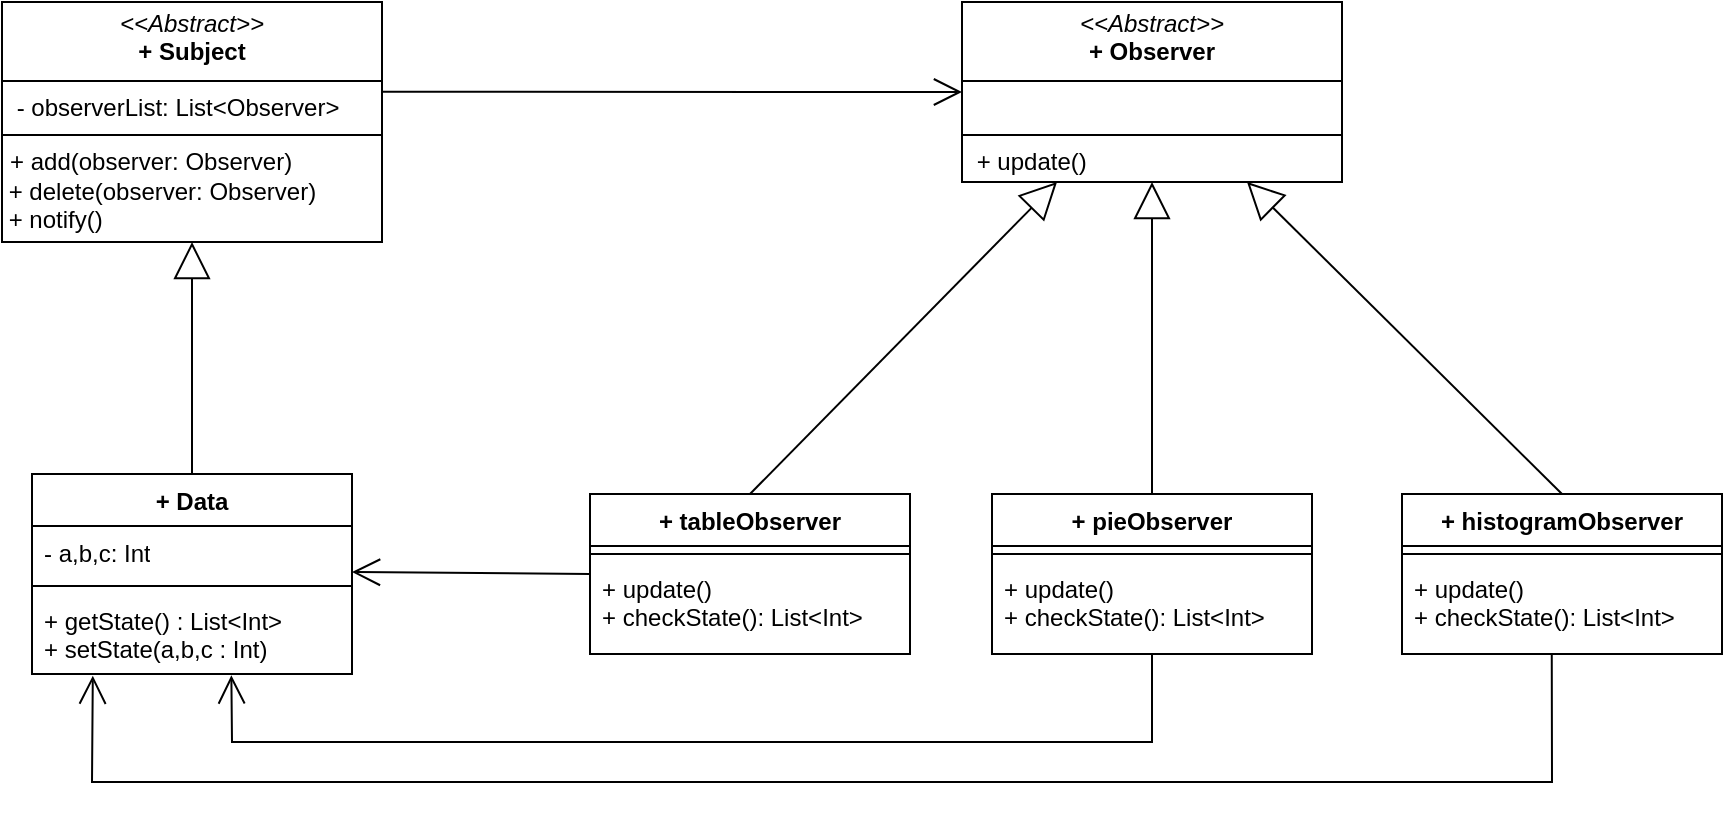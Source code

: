 <mxfile version="26.1.1">
  <diagram name="Page-1" id="mnBK56aFDxadG4d0JKQJ">
    <mxGraphModel dx="1200" dy="775" grid="1" gridSize="10" guides="1" tooltips="1" connect="1" arrows="1" fold="1" page="1" pageScale="1" pageWidth="570" pageHeight="940" math="0" shadow="0">
      <root>
        <mxCell id="0" />
        <mxCell id="1" parent="0" />
        <mxCell id="WHYjxWJRfi_5MJf1iiia-1" value="+ tableObserver" style="swimlane;fontStyle=1;align=center;verticalAlign=top;childLayout=stackLayout;horizontal=1;startSize=26;horizontalStack=0;resizeParent=1;resizeParentMax=0;resizeLast=0;collapsible=1;marginBottom=0;whiteSpace=wrap;html=1;" vertex="1" parent="1">
          <mxGeometry x="369" y="296" width="160" height="80" as="geometry" />
        </mxCell>
        <mxCell id="WHYjxWJRfi_5MJf1iiia-2" value="" style="line;strokeWidth=1;fillColor=none;align=left;verticalAlign=middle;spacingTop=-1;spacingLeft=3;spacingRight=3;rotatable=0;labelPosition=right;points=[];portConstraint=eastwest;strokeColor=inherit;" vertex="1" parent="WHYjxWJRfi_5MJf1iiia-1">
          <mxGeometry y="26" width="160" height="8" as="geometry" />
        </mxCell>
        <mxCell id="WHYjxWJRfi_5MJf1iiia-3" value="+ update()&lt;div&gt;+ checkState(&lt;span style=&quot;background-color: transparent; color: light-dark(rgb(0, 0, 0), rgb(255, 255, 255));&quot;&gt;): List&amp;lt;Int&amp;gt;&lt;/span&gt;&lt;/div&gt;" style="text;strokeColor=none;fillColor=none;align=left;verticalAlign=top;spacingLeft=4;spacingRight=4;overflow=hidden;rotatable=0;points=[[0,0.5],[1,0.5]];portConstraint=eastwest;whiteSpace=wrap;html=1;" vertex="1" parent="WHYjxWJRfi_5MJf1iiia-1">
          <mxGeometry y="34" width="160" height="46" as="geometry" />
        </mxCell>
        <mxCell id="WHYjxWJRfi_5MJf1iiia-4" value="+ Data" style="swimlane;fontStyle=1;align=center;verticalAlign=top;childLayout=stackLayout;horizontal=1;startSize=26;horizontalStack=0;resizeParent=1;resizeParentMax=0;resizeLast=0;collapsible=1;marginBottom=0;whiteSpace=wrap;html=1;" vertex="1" parent="1">
          <mxGeometry x="90" y="286" width="160" height="100" as="geometry" />
        </mxCell>
        <mxCell id="WHYjxWJRfi_5MJf1iiia-5" value="- a,b,c: Int" style="text;strokeColor=none;fillColor=none;align=left;verticalAlign=top;spacingLeft=4;spacingRight=4;overflow=hidden;rotatable=0;points=[[0,0.5],[1,0.5]];portConstraint=eastwest;whiteSpace=wrap;html=1;" vertex="1" parent="WHYjxWJRfi_5MJf1iiia-4">
          <mxGeometry y="26" width="160" height="26" as="geometry" />
        </mxCell>
        <mxCell id="WHYjxWJRfi_5MJf1iiia-6" value="" style="line;strokeWidth=1;fillColor=none;align=left;verticalAlign=middle;spacingTop=-1;spacingLeft=3;spacingRight=3;rotatable=0;labelPosition=right;points=[];portConstraint=eastwest;strokeColor=inherit;" vertex="1" parent="WHYjxWJRfi_5MJf1iiia-4">
          <mxGeometry y="52" width="160" height="8" as="geometry" />
        </mxCell>
        <mxCell id="WHYjxWJRfi_5MJf1iiia-7" value="+ getState() : List&amp;lt;Int&amp;gt;&lt;div&gt;+ setState(a,b,c : Int)&lt;/div&gt;" style="text;strokeColor=none;fillColor=none;align=left;verticalAlign=top;spacingLeft=4;spacingRight=4;overflow=hidden;rotatable=0;points=[[0,0.5],[1,0.5]];portConstraint=eastwest;whiteSpace=wrap;html=1;" vertex="1" parent="WHYjxWJRfi_5MJf1iiia-4">
          <mxGeometry y="60" width="160" height="40" as="geometry" />
        </mxCell>
        <mxCell id="WHYjxWJRfi_5MJf1iiia-8" value="" style="endArrow=block;endSize=16;endFill=0;html=1;rounded=0;entryX=0.5;entryY=1;entryDx=0;entryDy=0;exitX=0.5;exitY=0;exitDx=0;exitDy=0;" edge="1" parent="1" source="WHYjxWJRfi_5MJf1iiia-4" target="WHYjxWJRfi_5MJf1iiia-10">
          <mxGeometry width="160" relative="1" as="geometry">
            <mxPoint x="170" y="370" as="sourcePoint" />
            <mxPoint x="170" y="190" as="targetPoint" />
          </mxGeometry>
        </mxCell>
        <mxCell id="WHYjxWJRfi_5MJf1iiia-9" value="" style="endArrow=block;endSize=16;endFill=0;html=1;rounded=0;entryX=0.25;entryY=1;entryDx=0;entryDy=0;exitX=0.5;exitY=0;exitDx=0;exitDy=0;" edge="1" parent="1" source="WHYjxWJRfi_5MJf1iiia-1" target="WHYjxWJRfi_5MJf1iiia-11">
          <mxGeometry width="160" relative="1" as="geometry">
            <mxPoint x="429.77" y="390" as="sourcePoint" />
            <mxPoint x="430" y="290" as="targetPoint" />
          </mxGeometry>
        </mxCell>
        <mxCell id="WHYjxWJRfi_5MJf1iiia-10" value="&lt;p style=&quot;margin:0px;margin-top:4px;text-align:center;&quot;&gt;&lt;i&gt;&amp;lt;&amp;lt;Abstract&amp;gt;&amp;gt;&lt;/i&gt;&lt;br&gt;&lt;b&gt;+ Subject&lt;/b&gt;&lt;/p&gt;&lt;hr size=&quot;1&quot; style=&quot;border-style:solid;&quot;&gt;&lt;p style=&quot;margin:0px;margin-left:4px;&quot;&gt;&amp;nbsp;- observerList: List&amp;lt;Observer&amp;gt;&lt;/p&gt;&lt;hr size=&quot;1&quot; style=&quot;border-style:solid;&quot;&gt;&lt;p style=&quot;margin:0px;margin-left:4px;&quot;&gt;+ add(observer: Observer)&lt;/p&gt;&lt;div&gt;&amp;nbsp;+ delete(observer: Observer)&amp;nbsp;&lt;/div&gt;&lt;div&gt;&amp;nbsp;+ notify()&lt;/div&gt;" style="verticalAlign=top;align=left;overflow=fill;html=1;whiteSpace=wrap;fillColor=none;" vertex="1" parent="1">
          <mxGeometry x="75" y="50" width="190" height="120" as="geometry" />
        </mxCell>
        <mxCell id="WHYjxWJRfi_5MJf1iiia-11" value="&lt;p style=&quot;margin:0px;margin-top:4px;text-align:center;&quot;&gt;&lt;i&gt;&amp;lt;&amp;lt;Abstract&amp;gt;&amp;gt;&lt;/i&gt;&lt;br&gt;&lt;b&gt;+ Observer&lt;/b&gt;&lt;/p&gt;&lt;hr size=&quot;1&quot; style=&quot;border-style:solid;&quot;&gt;&lt;p style=&quot;margin:0px;margin-left:4px;&quot;&gt;&lt;br&gt;&lt;/p&gt;&lt;hr size=&quot;1&quot; style=&quot;border-style:solid;&quot;&gt;&lt;p style=&quot;margin:0px;margin-left:4px;&quot;&gt;&amp;nbsp;+ update()&lt;/p&gt;" style="verticalAlign=top;align=left;overflow=fill;html=1;whiteSpace=wrap;fillColor=none;" vertex="1" parent="1">
          <mxGeometry x="555" y="50" width="190" height="90" as="geometry" />
        </mxCell>
        <mxCell id="WHYjxWJRfi_5MJf1iiia-12" value="" style="endArrow=open;endFill=1;endSize=12;html=1;rounded=0;exitX=0;exitY=0.5;exitDx=0;exitDy=0;" edge="1" parent="1" source="WHYjxWJRfi_5MJf1iiia-1">
          <mxGeometry width="160" relative="1" as="geometry">
            <mxPoint x="230" y="350" as="sourcePoint" />
            <mxPoint x="250" y="335" as="targetPoint" />
          </mxGeometry>
        </mxCell>
        <mxCell id="WHYjxWJRfi_5MJf1iiia-13" value="" style="endArrow=open;endFill=1;endSize=12;html=1;rounded=0;exitX=0.998;exitY=0.374;exitDx=0;exitDy=0;entryX=0;entryY=0.5;entryDx=0;entryDy=0;exitPerimeter=0;" edge="1" parent="1" source="WHYjxWJRfi_5MJf1iiia-10" target="WHYjxWJRfi_5MJf1iiia-11">
          <mxGeometry width="160" relative="1" as="geometry">
            <mxPoint x="350" y="291" as="sourcePoint" />
            <mxPoint x="250" y="290" as="targetPoint" />
          </mxGeometry>
        </mxCell>
        <mxCell id="WHYjxWJRfi_5MJf1iiia-14" value="+ pieObserver" style="swimlane;fontStyle=1;align=center;verticalAlign=top;childLayout=stackLayout;horizontal=1;startSize=26;horizontalStack=0;resizeParent=1;resizeParentMax=0;resizeLast=0;collapsible=1;marginBottom=0;whiteSpace=wrap;html=1;" vertex="1" parent="1">
          <mxGeometry x="570" y="296" width="160" height="80" as="geometry" />
        </mxCell>
        <mxCell id="WHYjxWJRfi_5MJf1iiia-15" value="" style="line;strokeWidth=1;fillColor=none;align=left;verticalAlign=middle;spacingTop=-1;spacingLeft=3;spacingRight=3;rotatable=0;labelPosition=right;points=[];portConstraint=eastwest;strokeColor=inherit;" vertex="1" parent="WHYjxWJRfi_5MJf1iiia-14">
          <mxGeometry y="26" width="160" height="8" as="geometry" />
        </mxCell>
        <mxCell id="WHYjxWJRfi_5MJf1iiia-16" value="+ update()&lt;div&gt;+ checkState(&lt;span style=&quot;background-color: transparent; color: light-dark(rgb(0, 0, 0), rgb(255, 255, 255));&quot;&gt;): List&amp;lt;Int&amp;gt;&lt;/span&gt;&lt;/div&gt;" style="text;strokeColor=none;fillColor=none;align=left;verticalAlign=top;spacingLeft=4;spacingRight=4;overflow=hidden;rotatable=0;points=[[0,0.5],[1,0.5]];portConstraint=eastwest;whiteSpace=wrap;html=1;" vertex="1" parent="WHYjxWJRfi_5MJf1iiia-14">
          <mxGeometry y="34" width="160" height="46" as="geometry" />
        </mxCell>
        <mxCell id="WHYjxWJRfi_5MJf1iiia-17" value="+ histogramObserver" style="swimlane;fontStyle=1;align=center;verticalAlign=top;childLayout=stackLayout;horizontal=1;startSize=26;horizontalStack=0;resizeParent=1;resizeParentMax=0;resizeLast=0;collapsible=1;marginBottom=0;whiteSpace=wrap;html=1;" vertex="1" parent="1">
          <mxGeometry x="775" y="296" width="160" height="80" as="geometry" />
        </mxCell>
        <mxCell id="WHYjxWJRfi_5MJf1iiia-18" value="" style="line;strokeWidth=1;fillColor=none;align=left;verticalAlign=middle;spacingTop=-1;spacingLeft=3;spacingRight=3;rotatable=0;labelPosition=right;points=[];portConstraint=eastwest;strokeColor=inherit;" vertex="1" parent="WHYjxWJRfi_5MJf1iiia-17">
          <mxGeometry y="26" width="160" height="8" as="geometry" />
        </mxCell>
        <mxCell id="WHYjxWJRfi_5MJf1iiia-19" value="+ update()&lt;div&gt;+ checkState(&lt;span style=&quot;background-color: transparent; color: light-dark(rgb(0, 0, 0), rgb(255, 255, 255));&quot;&gt;): List&amp;lt;Int&amp;gt;&lt;/span&gt;&lt;/div&gt;" style="text;strokeColor=none;fillColor=none;align=left;verticalAlign=top;spacingLeft=4;spacingRight=4;overflow=hidden;rotatable=0;points=[[0,0.5],[1,0.5]];portConstraint=eastwest;whiteSpace=wrap;html=1;" vertex="1" parent="WHYjxWJRfi_5MJf1iiia-17">
          <mxGeometry y="34" width="160" height="46" as="geometry" />
        </mxCell>
        <mxCell id="WHYjxWJRfi_5MJf1iiia-20" value="" style="endArrow=block;endSize=16;endFill=0;html=1;rounded=0;entryX=0.5;entryY=1;entryDx=0;entryDy=0;exitX=0.5;exitY=0;exitDx=0;exitDy=0;" edge="1" parent="1" source="WHYjxWJRfi_5MJf1iiia-14" target="WHYjxWJRfi_5MJf1iiia-11">
          <mxGeometry width="160" relative="1" as="geometry">
            <mxPoint x="459" y="306" as="sourcePoint" />
            <mxPoint x="613" y="150" as="targetPoint" />
          </mxGeometry>
        </mxCell>
        <mxCell id="WHYjxWJRfi_5MJf1iiia-21" value="" style="endArrow=block;endSize=16;endFill=0;html=1;rounded=0;entryX=0.75;entryY=1;entryDx=0;entryDy=0;exitX=0.5;exitY=0;exitDx=0;exitDy=0;" edge="1" parent="1" source="WHYjxWJRfi_5MJf1iiia-17" target="WHYjxWJRfi_5MJf1iiia-11">
          <mxGeometry width="160" relative="1" as="geometry">
            <mxPoint x="469" y="316" as="sourcePoint" />
            <mxPoint x="623" y="160" as="targetPoint" />
          </mxGeometry>
        </mxCell>
        <mxCell id="WHYjxWJRfi_5MJf1iiia-23" value="" style="endArrow=open;endFill=1;endSize=12;html=1;rounded=0;exitX=0.5;exitY=1;exitDx=0;exitDy=0;entryX=0.623;entryY=1.017;entryDx=0;entryDy=0;entryPerimeter=0;" edge="1" parent="1" source="WHYjxWJRfi_5MJf1iiia-14" target="WHYjxWJRfi_5MJf1iiia-7">
          <mxGeometry width="160" relative="1" as="geometry">
            <mxPoint x="660" y="380" as="sourcePoint" />
            <mxPoint x="190" y="390" as="targetPoint" />
            <Array as="points">
              <mxPoint x="650" y="420" />
              <mxPoint x="190" y="420" />
            </Array>
          </mxGeometry>
        </mxCell>
        <mxCell id="WHYjxWJRfi_5MJf1iiia-24" value="" style="endArrow=open;endFill=1;endSize=12;html=1;rounded=0;entryX=0.19;entryY=1.021;entryDx=0;entryDy=0;entryPerimeter=0;exitX=0.468;exitY=0.999;exitDx=0;exitDy=0;exitPerimeter=0;" edge="1" parent="1" source="WHYjxWJRfi_5MJf1iiia-19" target="WHYjxWJRfi_5MJf1iiia-7">
          <mxGeometry width="160" relative="1" as="geometry">
            <mxPoint x="850" y="380" as="sourcePoint" />
            <mxPoint x="390" y="387" as="targetPoint" />
            <Array as="points">
              <mxPoint x="850" y="440" />
              <mxPoint x="620" y="440" />
              <mxPoint x="120" y="440" />
            </Array>
          </mxGeometry>
        </mxCell>
      </root>
    </mxGraphModel>
  </diagram>
</mxfile>
